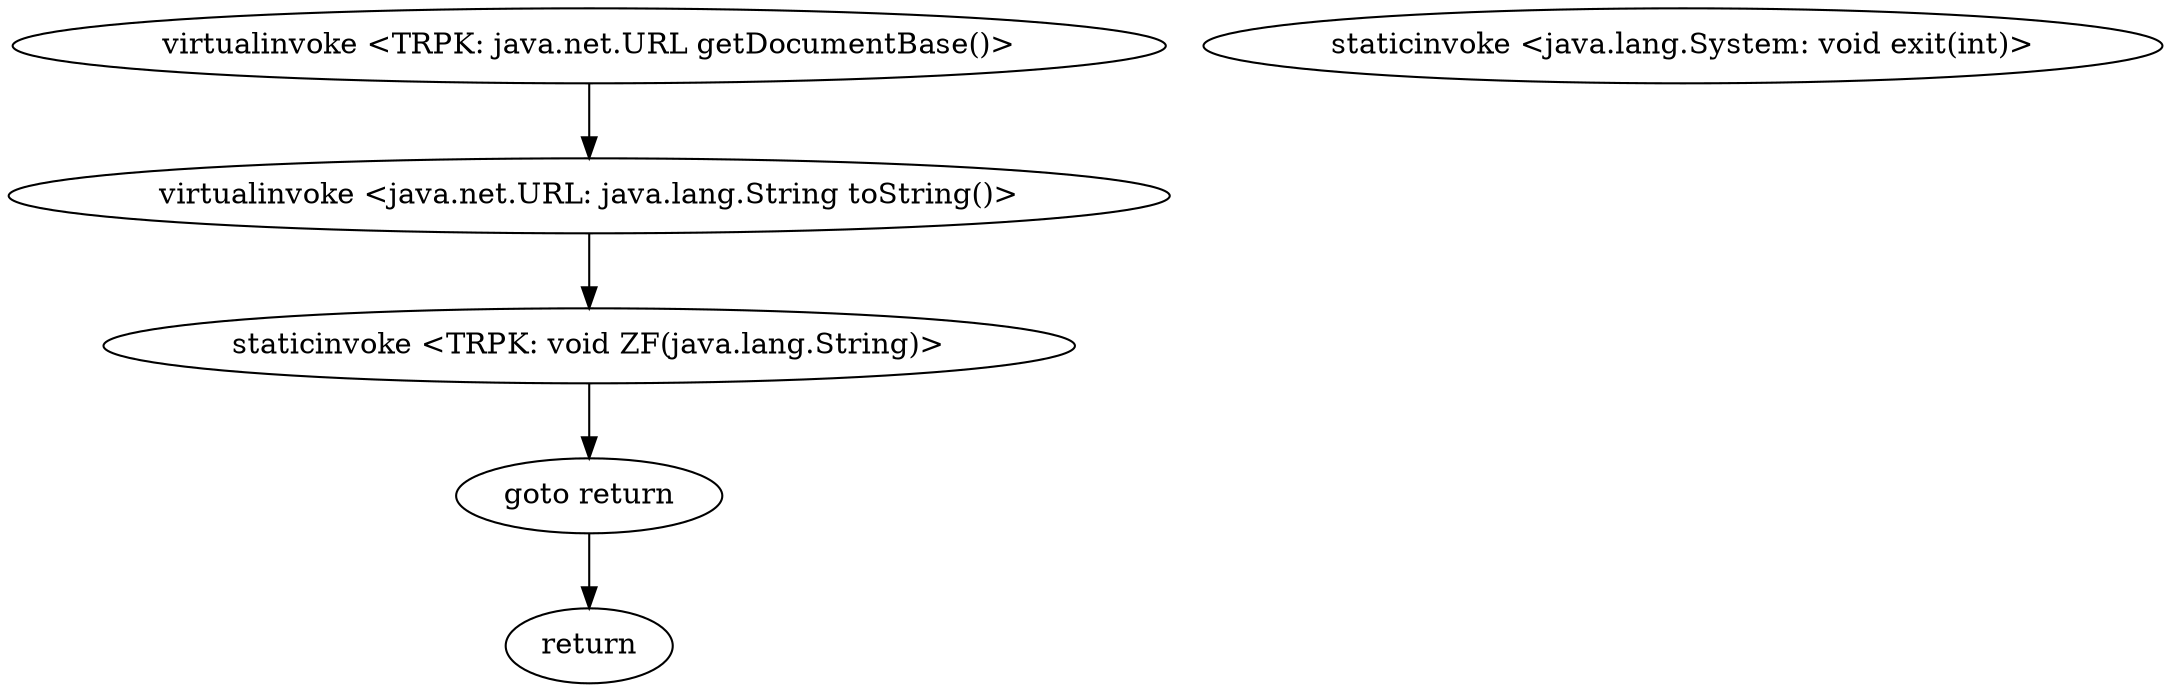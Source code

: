 digraph "" {
"virtualinvoke <TRPK: java.net.URL getDocumentBase()>";
 "virtualinvoke <TRPK: java.net.URL getDocumentBase()>"->"virtualinvoke <java.net.URL: java.lang.String toString()>";
 "virtualinvoke <java.net.URL: java.lang.String toString()>"->"staticinvoke <TRPK: void ZF(java.lang.String)>";
 "staticinvoke <TRPK: void ZF(java.lang.String)>"->"goto return";
 "goto return"->"return";
"staticinvoke <java.lang.System: void exit(int)>";
}
